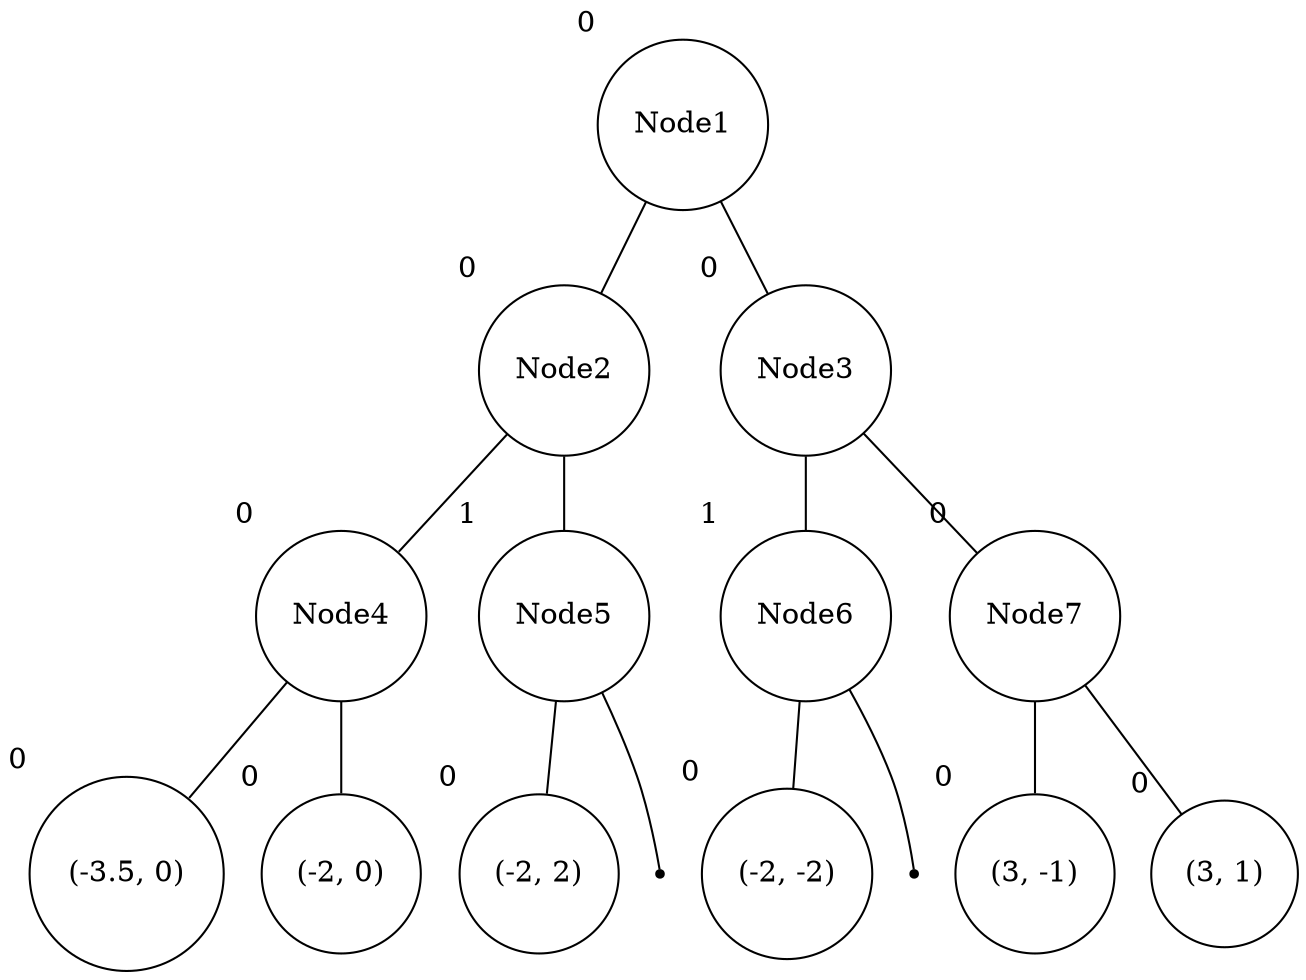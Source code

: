 /*
Node1
 Node2
  Node4
   Circle(Point(-3.5, 0), 0.5)
   Circle(Point(-2, 0), 0.5)
  Node5
   Circle(Point(-2, 2), 0.5)
 Node3
  Node6
   Circle(Point(-2, -2), 0.5)
  Node7
   Circle(Point(3, -1), 0.5)
   Circle(Point(3, 1), 0.5)
*/

graph {
    Node1 [xlabel=0, shape=circle]
    Node2 [xlabel=0, shape=circle]
    Node3 [xlabel=0, shape=circle]
    Node4 [xlabel=0, shape=circle]
    Node5 [xlabel=1, shape=circle]
    Node6 [xlabel=1, shape=circle]
    Node7 [xlabel=0, shape=circle]
    "(3, -1)" [xlabel=0, shape=circle]
    "(3, 1)" [xlabel=0, shape=circle]
    "(-2, -2)" [xlabel=0, shape=circle]
    "(-3.5, 0)" [xlabel=0, shape=circle]
    "(-2, 0)" [xlabel=0, shape=circle]
    "(-2, 2)" [xlabel=0, shape=circle]
    Node5Right [shape=point]
    Node6Right [shape=point];
    
    Node1 -- Node2; 
    Node1 -- Node3;
    Node2 -- Node4;
    Node2 -- Node5;
    Node3 -- Node6;
    Node3 -- Node7;
    Node4 -- "(-3.5, 0)";
    Node4 -- "(-2, 0)";
    Node5 -- "(-2, 2)";
    Node5 -- Node5Right;
    Node6 -- "(-2, -2)";
    Node6 -- Node6Right;
    Node7 -- "(3, 1)";
    Node7 -- "(3, -1)";
}